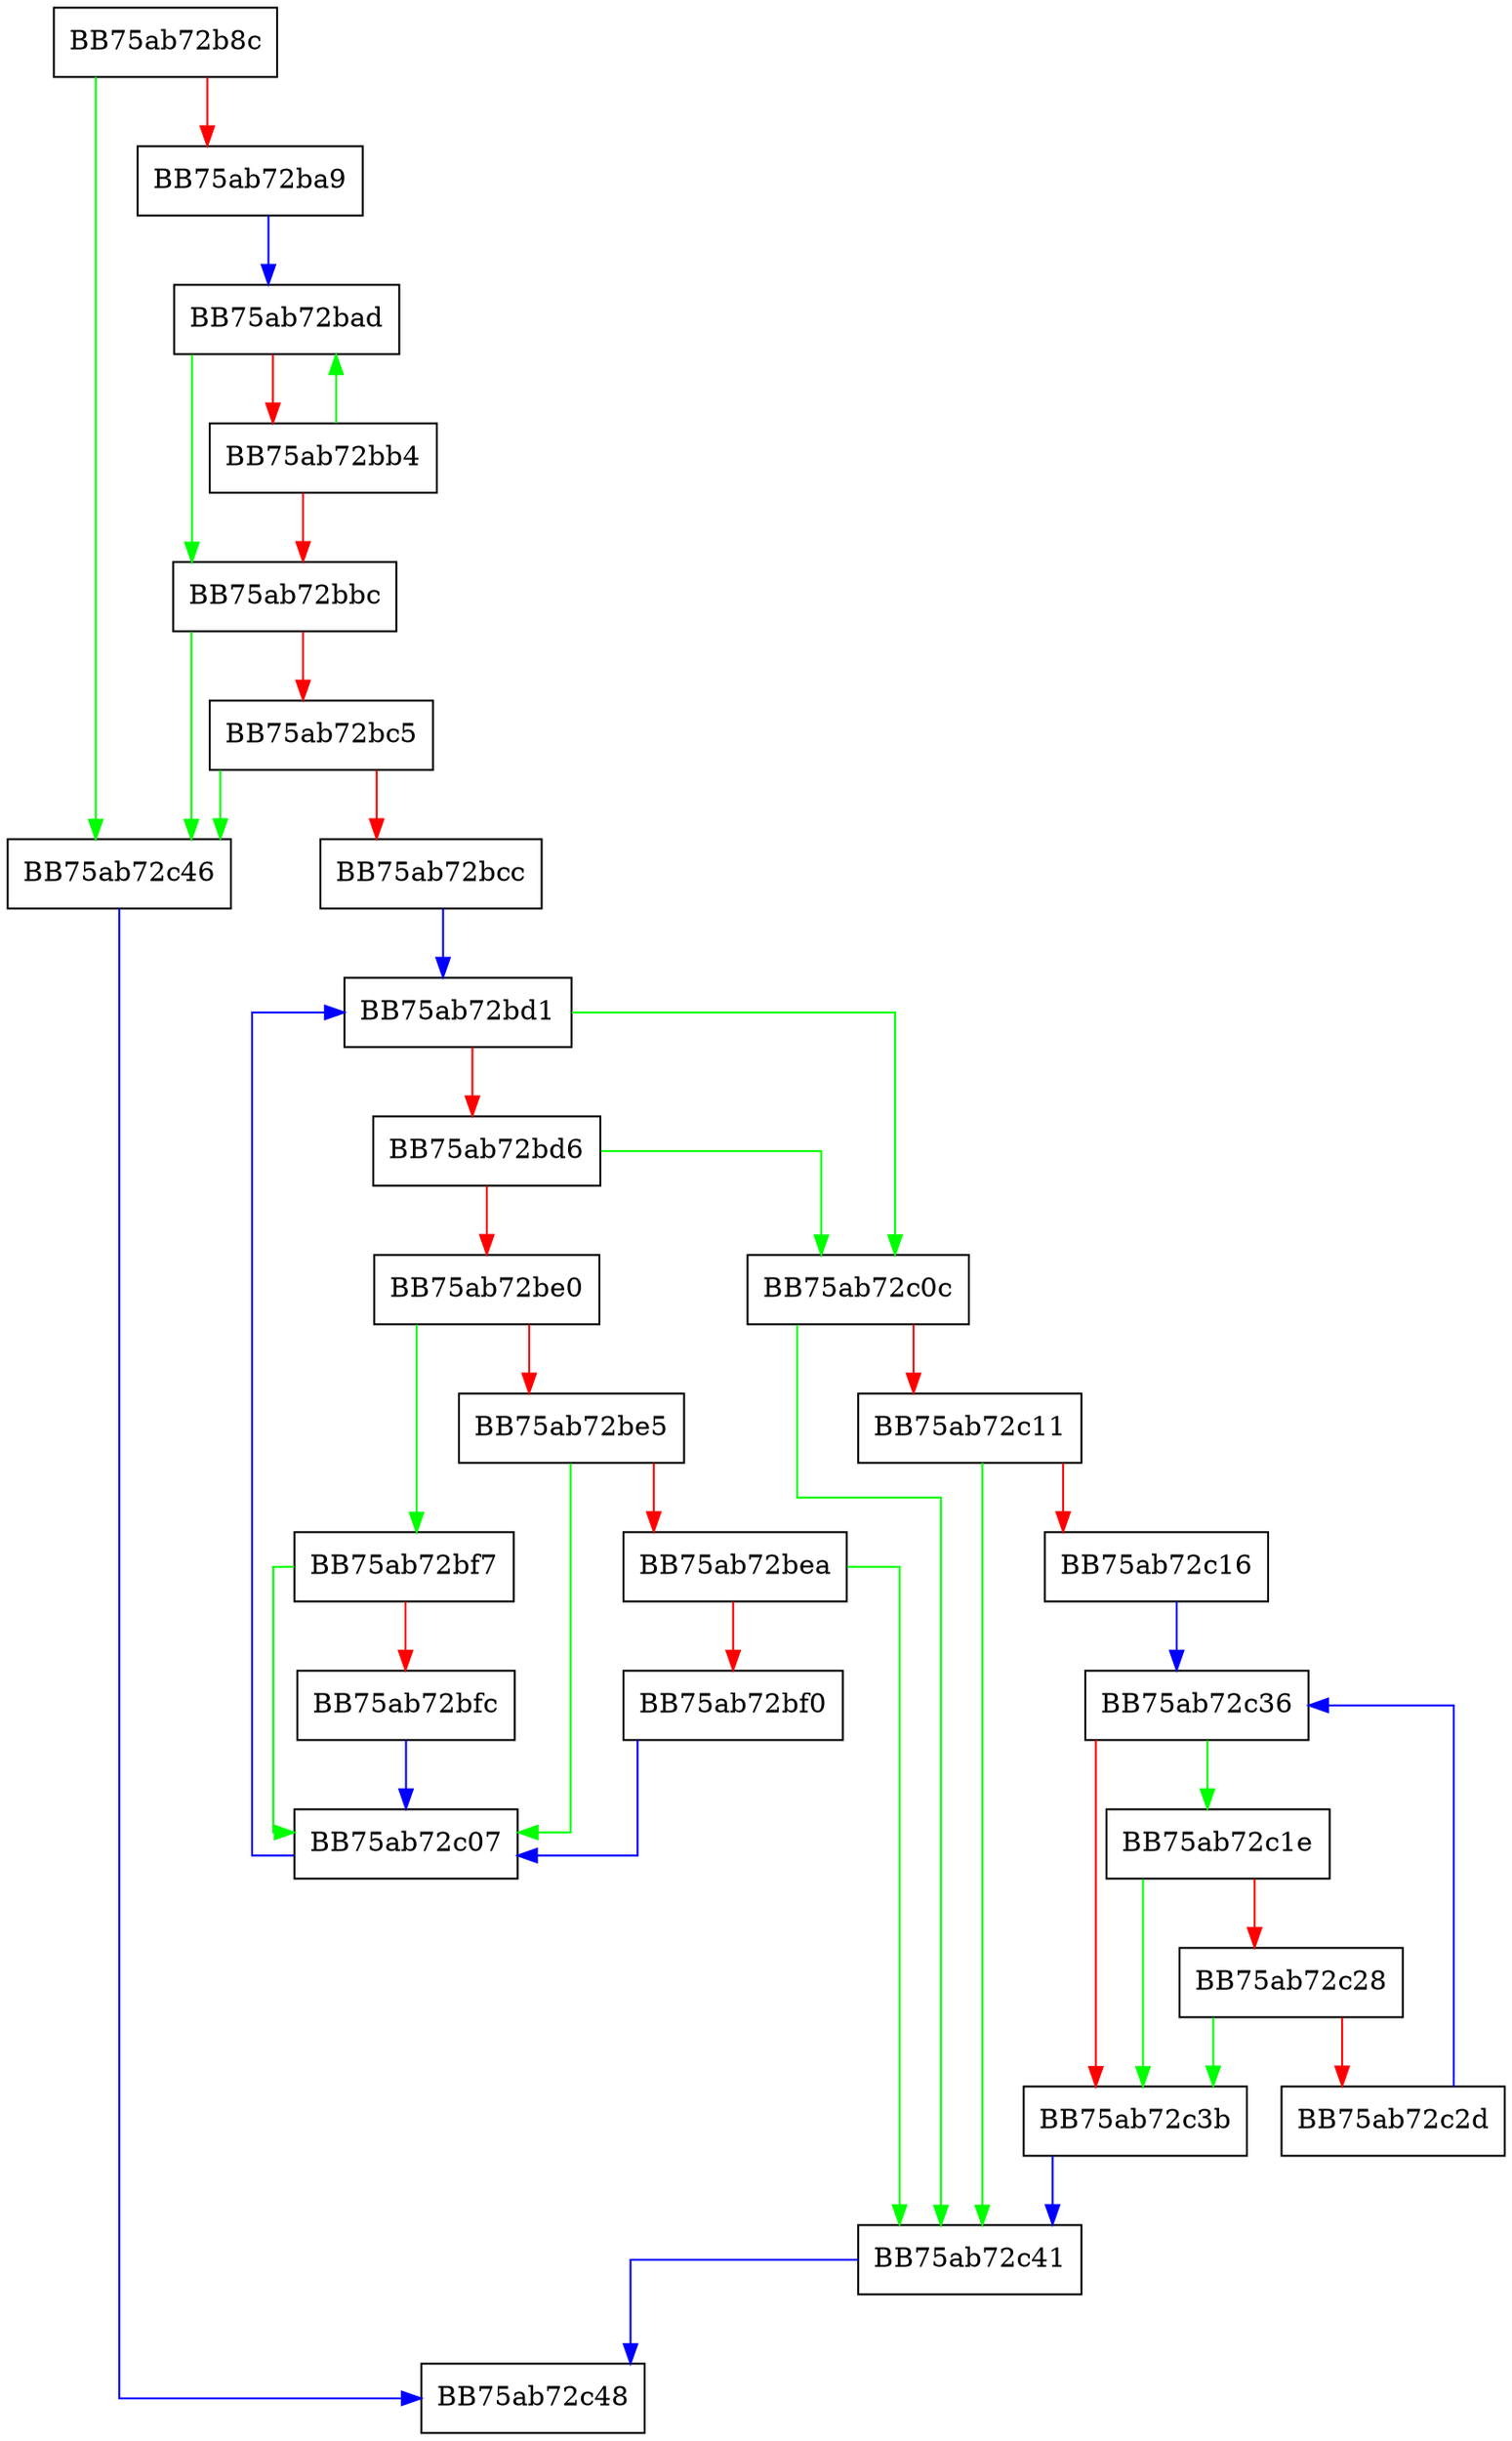 digraph SplitPathParams {
  node [shape="box"];
  graph [splines=ortho];
  BB75ab72b8c -> BB75ab72c46 [color="green"];
  BB75ab72b8c -> BB75ab72ba9 [color="red"];
  BB75ab72ba9 -> BB75ab72bad [color="blue"];
  BB75ab72bad -> BB75ab72bbc [color="green"];
  BB75ab72bad -> BB75ab72bb4 [color="red"];
  BB75ab72bb4 -> BB75ab72bad [color="green"];
  BB75ab72bb4 -> BB75ab72bbc [color="red"];
  BB75ab72bbc -> BB75ab72c46 [color="green"];
  BB75ab72bbc -> BB75ab72bc5 [color="red"];
  BB75ab72bc5 -> BB75ab72c46 [color="green"];
  BB75ab72bc5 -> BB75ab72bcc [color="red"];
  BB75ab72bcc -> BB75ab72bd1 [color="blue"];
  BB75ab72bd1 -> BB75ab72c0c [color="green"];
  BB75ab72bd1 -> BB75ab72bd6 [color="red"];
  BB75ab72bd6 -> BB75ab72c0c [color="green"];
  BB75ab72bd6 -> BB75ab72be0 [color="red"];
  BB75ab72be0 -> BB75ab72bf7 [color="green"];
  BB75ab72be0 -> BB75ab72be5 [color="red"];
  BB75ab72be5 -> BB75ab72c07 [color="green"];
  BB75ab72be5 -> BB75ab72bea [color="red"];
  BB75ab72bea -> BB75ab72c41 [color="green"];
  BB75ab72bea -> BB75ab72bf0 [color="red"];
  BB75ab72bf0 -> BB75ab72c07 [color="blue"];
  BB75ab72bf7 -> BB75ab72c07 [color="green"];
  BB75ab72bf7 -> BB75ab72bfc [color="red"];
  BB75ab72bfc -> BB75ab72c07 [color="blue"];
  BB75ab72c07 -> BB75ab72bd1 [color="blue"];
  BB75ab72c0c -> BB75ab72c41 [color="green"];
  BB75ab72c0c -> BB75ab72c11 [color="red"];
  BB75ab72c11 -> BB75ab72c41 [color="green"];
  BB75ab72c11 -> BB75ab72c16 [color="red"];
  BB75ab72c16 -> BB75ab72c36 [color="blue"];
  BB75ab72c1e -> BB75ab72c3b [color="green"];
  BB75ab72c1e -> BB75ab72c28 [color="red"];
  BB75ab72c28 -> BB75ab72c3b [color="green"];
  BB75ab72c28 -> BB75ab72c2d [color="red"];
  BB75ab72c2d -> BB75ab72c36 [color="blue"];
  BB75ab72c36 -> BB75ab72c1e [color="green"];
  BB75ab72c36 -> BB75ab72c3b [color="red"];
  BB75ab72c3b -> BB75ab72c41 [color="blue"];
  BB75ab72c41 -> BB75ab72c48 [color="blue"];
  BB75ab72c46 -> BB75ab72c48 [color="blue"];
}